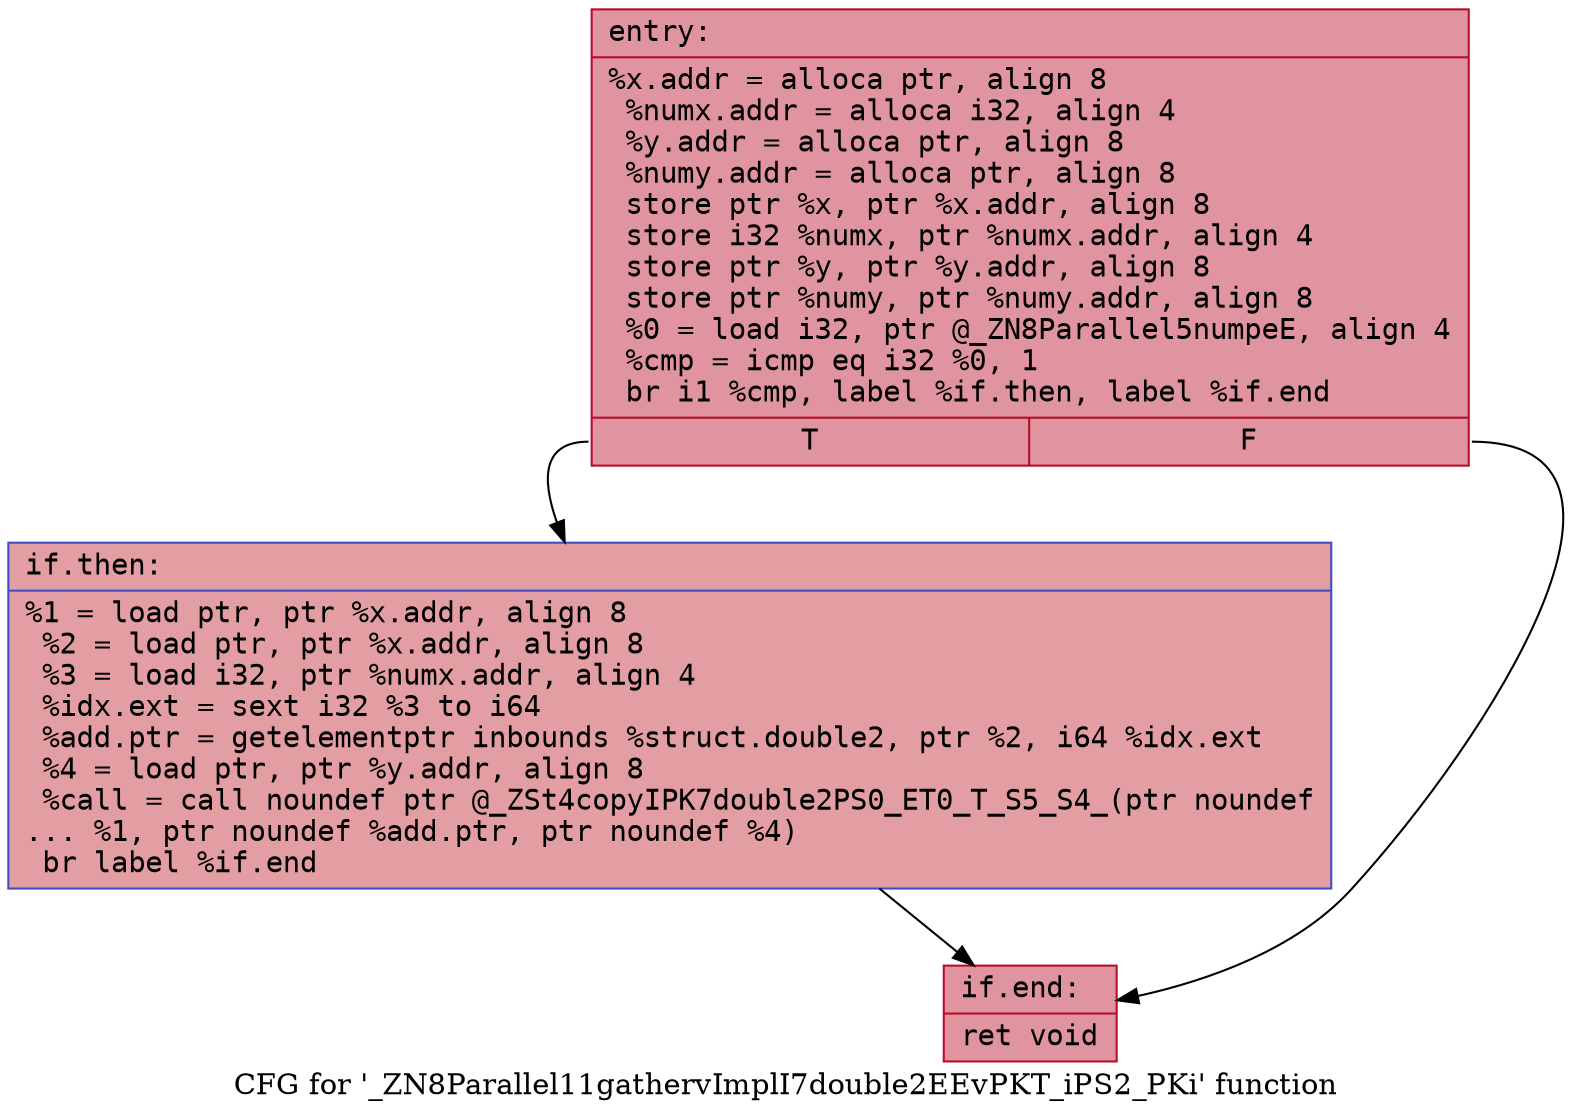digraph "CFG for '_ZN8Parallel11gathervImplI7double2EEvPKT_iPS2_PKi' function" {
	label="CFG for '_ZN8Parallel11gathervImplI7double2EEvPKT_iPS2_PKi' function";

	Node0x55fc3be28ad0 [shape=record,color="#b70d28ff", style=filled, fillcolor="#b70d2870" fontname="Courier",label="{entry:\l|  %x.addr = alloca ptr, align 8\l  %numx.addr = alloca i32, align 4\l  %y.addr = alloca ptr, align 8\l  %numy.addr = alloca ptr, align 8\l  store ptr %x, ptr %x.addr, align 8\l  store i32 %numx, ptr %numx.addr, align 4\l  store ptr %y, ptr %y.addr, align 8\l  store ptr %numy, ptr %numy.addr, align 8\l  %0 = load i32, ptr @_ZN8Parallel5numpeE, align 4\l  %cmp = icmp eq i32 %0, 1\l  br i1 %cmp, label %if.then, label %if.end\l|{<s0>T|<s1>F}}"];
	Node0x55fc3be28ad0:s0 -> Node0x55fc3be29120[tooltip="entry -> if.then\nProbability 50.00%" ];
	Node0x55fc3be28ad0:s1 -> Node0x55fc3be29190[tooltip="entry -> if.end\nProbability 50.00%" ];
	Node0x55fc3be29120 [shape=record,color="#3d50c3ff", style=filled, fillcolor="#be242e70" fontname="Courier",label="{if.then:\l|  %1 = load ptr, ptr %x.addr, align 8\l  %2 = load ptr, ptr %x.addr, align 8\l  %3 = load i32, ptr %numx.addr, align 4\l  %idx.ext = sext i32 %3 to i64\l  %add.ptr = getelementptr inbounds %struct.double2, ptr %2, i64 %idx.ext\l  %4 = load ptr, ptr %y.addr, align 8\l  %call = call noundef ptr @_ZSt4copyIPK7double2PS0_ET0_T_S5_S4_(ptr noundef\l... %1, ptr noundef %add.ptr, ptr noundef %4)\l  br label %if.end\l}"];
	Node0x55fc3be29120 -> Node0x55fc3be29190[tooltip="if.then -> if.end\nProbability 100.00%" ];
	Node0x55fc3be29190 [shape=record,color="#b70d28ff", style=filled, fillcolor="#b70d2870" fontname="Courier",label="{if.end:\l|  ret void\l}"];
}
